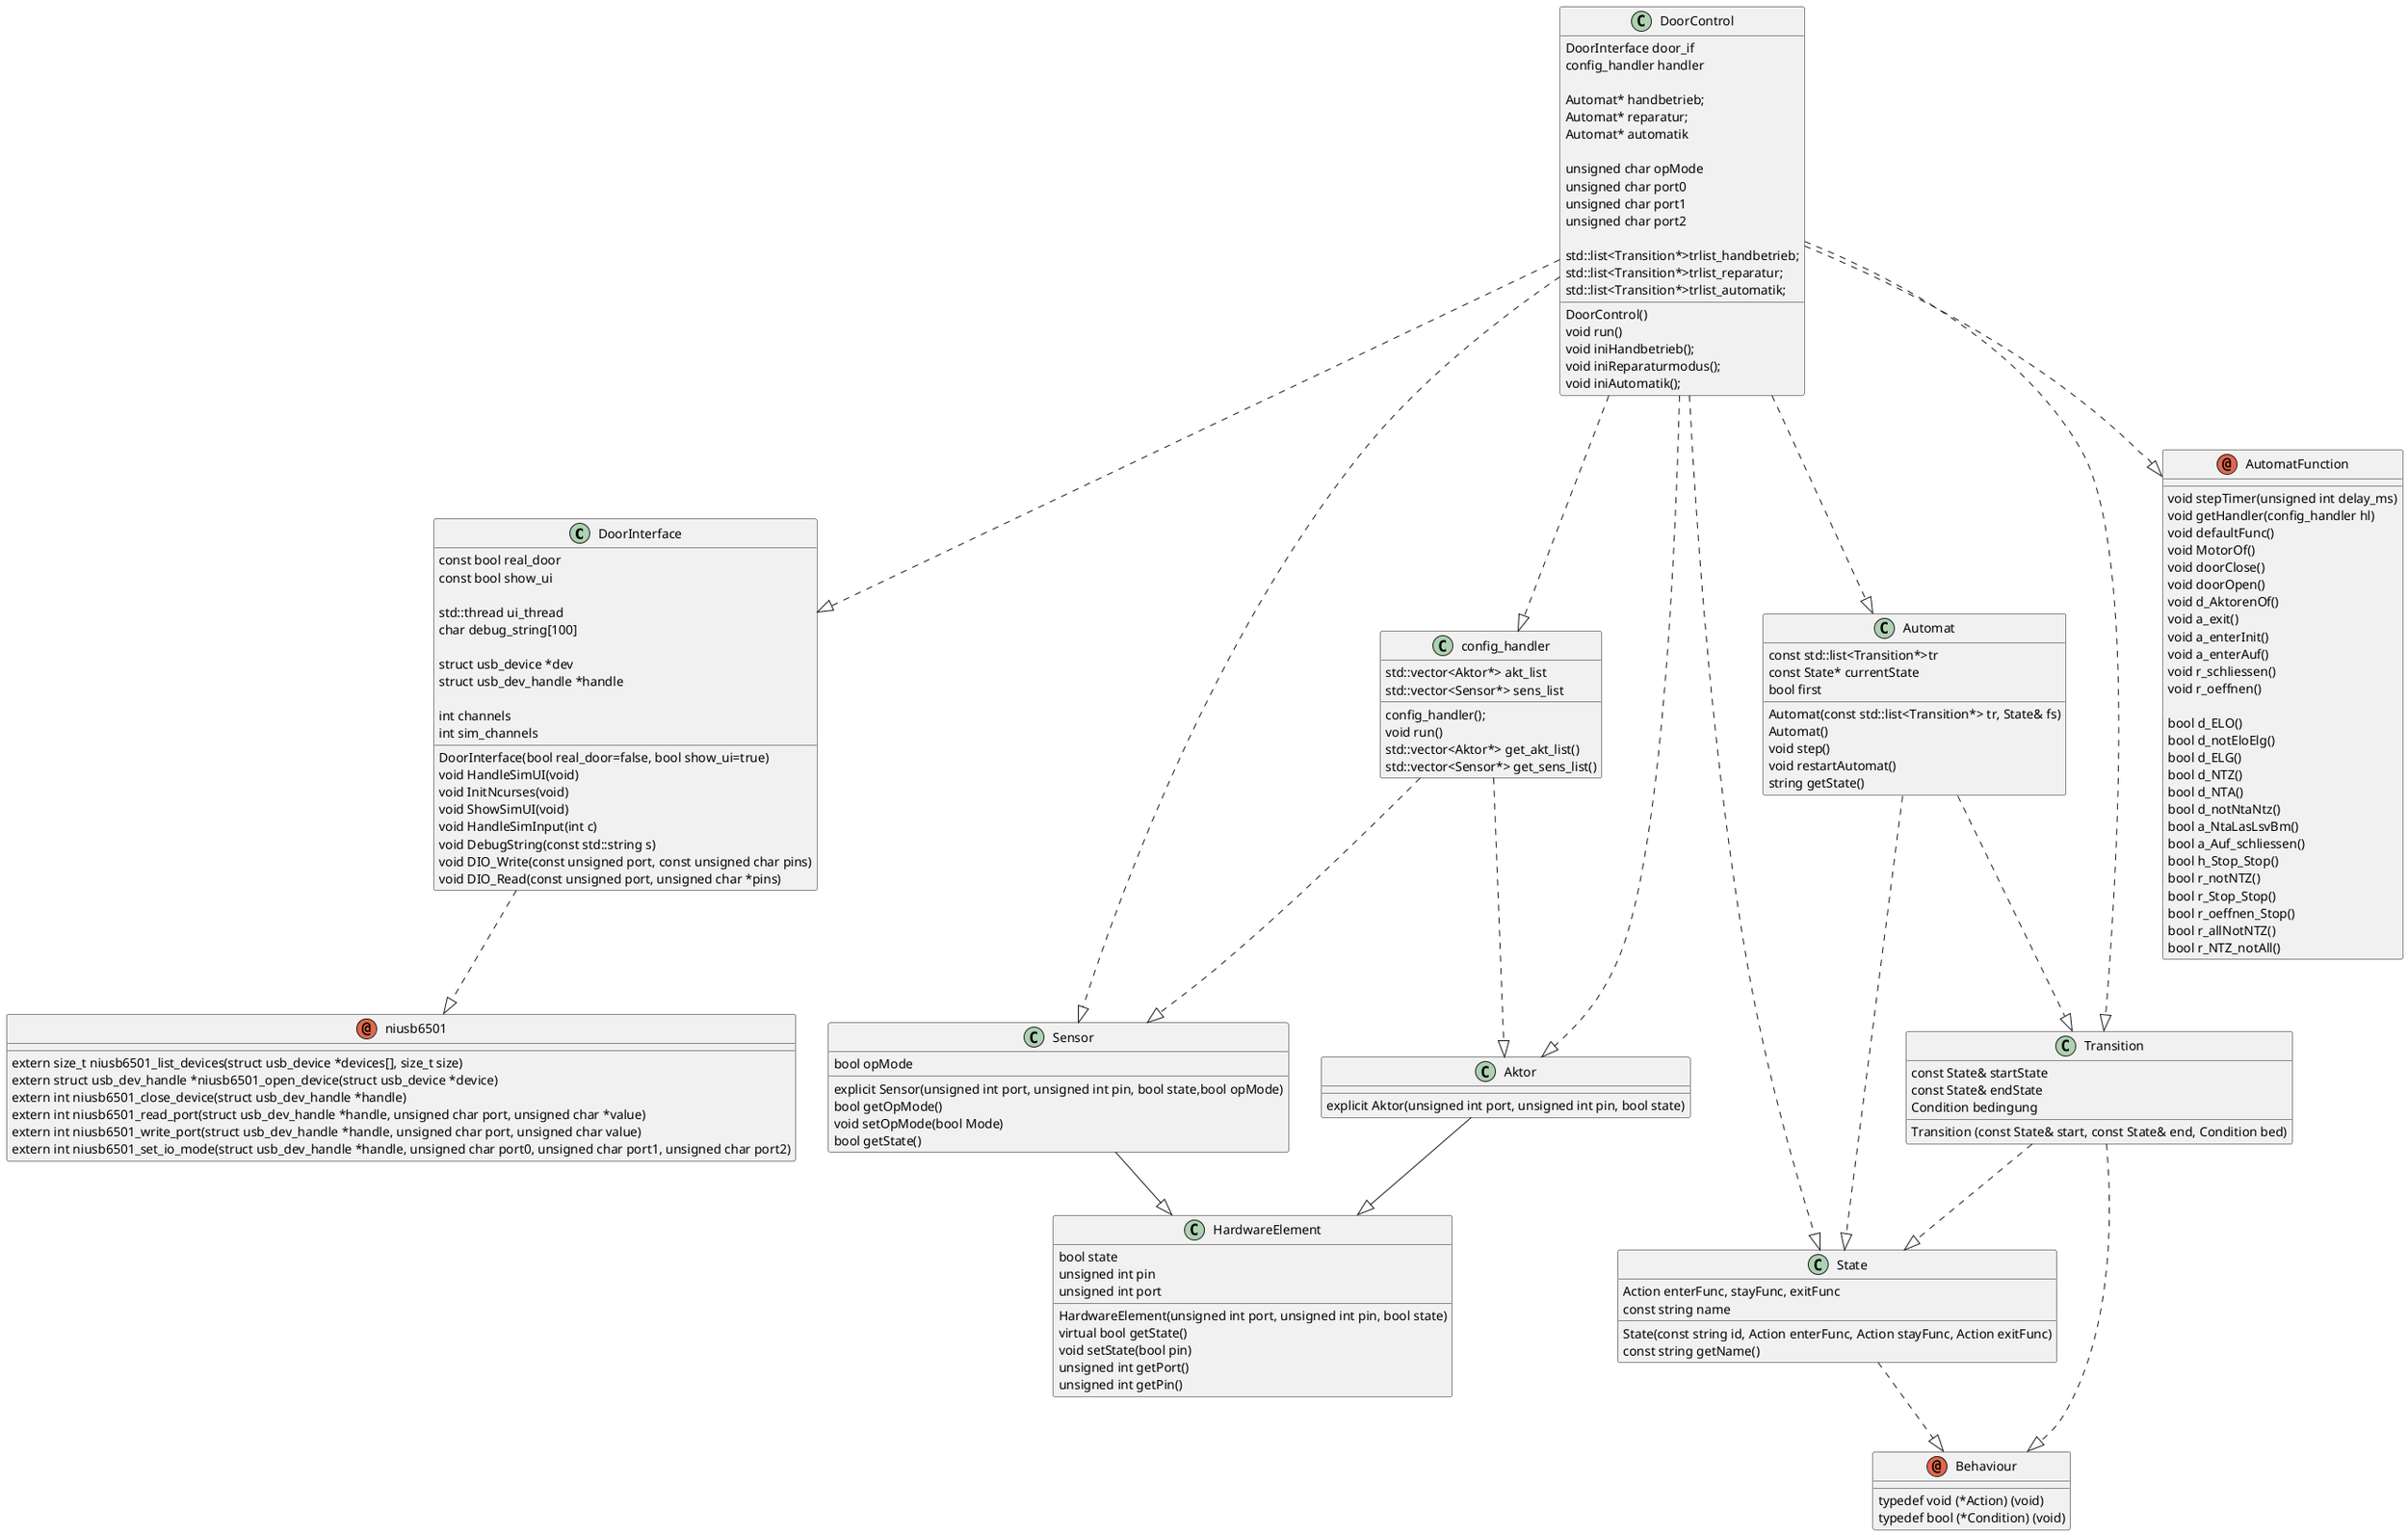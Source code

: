 @startuml
class DoorInterface{

const bool real_door
const bool show_ui

std::thread ui_thread
char debug_string[100]

struct usb_device *dev
struct usb_dev_handle *handle

int channels
int sim_channels

DoorInterface(bool real_door=false, bool show_ui=true)
void HandleSimUI(void)
void InitNcurses(void)
void ShowSimUI(void)
void HandleSimInput(int c)
void DebugString(const std::string s)
void DIO_Write(const unsigned port, const unsigned char pins)
void DIO_Read(const unsigned port, unsigned char *pins)


}

class DoorControl {

DoorInterface door_if
config_handler handler

Automat* handbetrieb;
Automat* reparatur;
Automat* automatik

unsigned char opMode
unsigned char port0
unsigned char port1
unsigned char port2

std::list<Transition*>trlist_handbetrieb;
std::list<Transition*>trlist_reparatur;
std::list<Transition*>trlist_automatik;

DoorControl()
void run()
void iniHandbetrieb();
void iniReparaturmodus();
void iniAutomatik();


}
 class config_handler {

 std::vector<Aktor*> akt_list
 std::vector<Sensor*> sens_list



 config_handler();
 void run()
 std::vector<Aktor*> get_akt_list()
 std::vector<Sensor*> get_sens_list()


}

class HardwareElement{

bool state
unsigned int pin
unsigned int port


HardwareElement(unsigned int port, unsigned int pin, bool state)
virtual bool getState()
void setState(bool pin)
unsigned int getPort()
unsigned int getPin()


}

class Sensor {

bool opMode

explicit Sensor(unsigned int port, unsigned int pin, bool state,bool opMode)
bool getOpMode()
void setOpMode(bool Mode)
bool getState()

}

class Aktor{

explicit Aktor(unsigned int port, unsigned int pin, bool state)

}


class Automat {

const std::list<Transition*>tr
const State* currentState
bool first

Automat(const std::list<Transition*> tr, State& fs)
Automat()
void step()
void restartAutomat()
string getState()


}



class State{
Action enterFunc, stayFunc, exitFunc
const string name

State(const string id, Action enterFunc, Action stayFunc, Action exitFunc)
const string getName()
}

class Transition{

const State& startState
const State& endState
Condition bedingung
Transition (const State& start, const State& end, Condition bed)

}

annotation Behaviour{
typedef void (*Action) (void)
typedef bool (*Condition) (void)
}

annotation AutomatFunction{

void stepTimer(unsigned int delay_ms)
void getHandler(config_handler hl)
void defaultFunc()
void MotorOf()
void doorClose()
void doorOpen()
void d_AktorenOf()
void a_exit()
void a_enterInit()
void a_enterAuf()
void r_schliessen()
void r_oeffnen()

bool d_ELO()
bool d_notEloElg()
bool d_ELG()
bool d_NTZ()
bool d_NTA()
bool d_notNtaNtz()
bool a_NtaLasLsvBm()
bool a_Auf_schliessen()
bool h_Stop_Stop()
bool r_notNTZ()
bool r_Stop_Stop()
bool r_oeffnen_Stop()
bool r_allNotNTZ()
bool r_NTZ_notAll()


}

annotation niusb6501{
extern size_t niusb6501_list_devices(struct usb_device *devices[], size_t size)
extern struct usb_dev_handle *niusb6501_open_device(struct usb_device *device)
extern int niusb6501_close_device(struct usb_dev_handle *handle)
extern int niusb6501_read_port(struct usb_dev_handle *handle, unsigned char port, unsigned char *value)
extern int niusb6501_write_port(struct usb_dev_handle *handle, unsigned char port, unsigned char value)
extern int niusb6501_set_io_mode(struct usb_dev_handle *handle, unsigned char port0, unsigned char port1, unsigned char port2)
}

DoorInterface ..|> niusb6501

DoorControl ..|> DoorInterface
DoorControl ..|> Sensor
DoorControl ..|> Aktor
DoorControl ..|> Transition
DoorControl ..|> State
DoorControl ..|> Automat
DoorControl ..|> config_handler
DoorControl ..|> AutomatFunction

Aktor --|> HardwareElement
Sensor --|> HardwareElement

Automat ..|> Transition
Automat ..|> State

State ..|> Behaviour

Transition ..|> Behaviour
Transition ..|> State

config_handler ..|> Sensor
config_handler ..|> Aktor










@enduml



